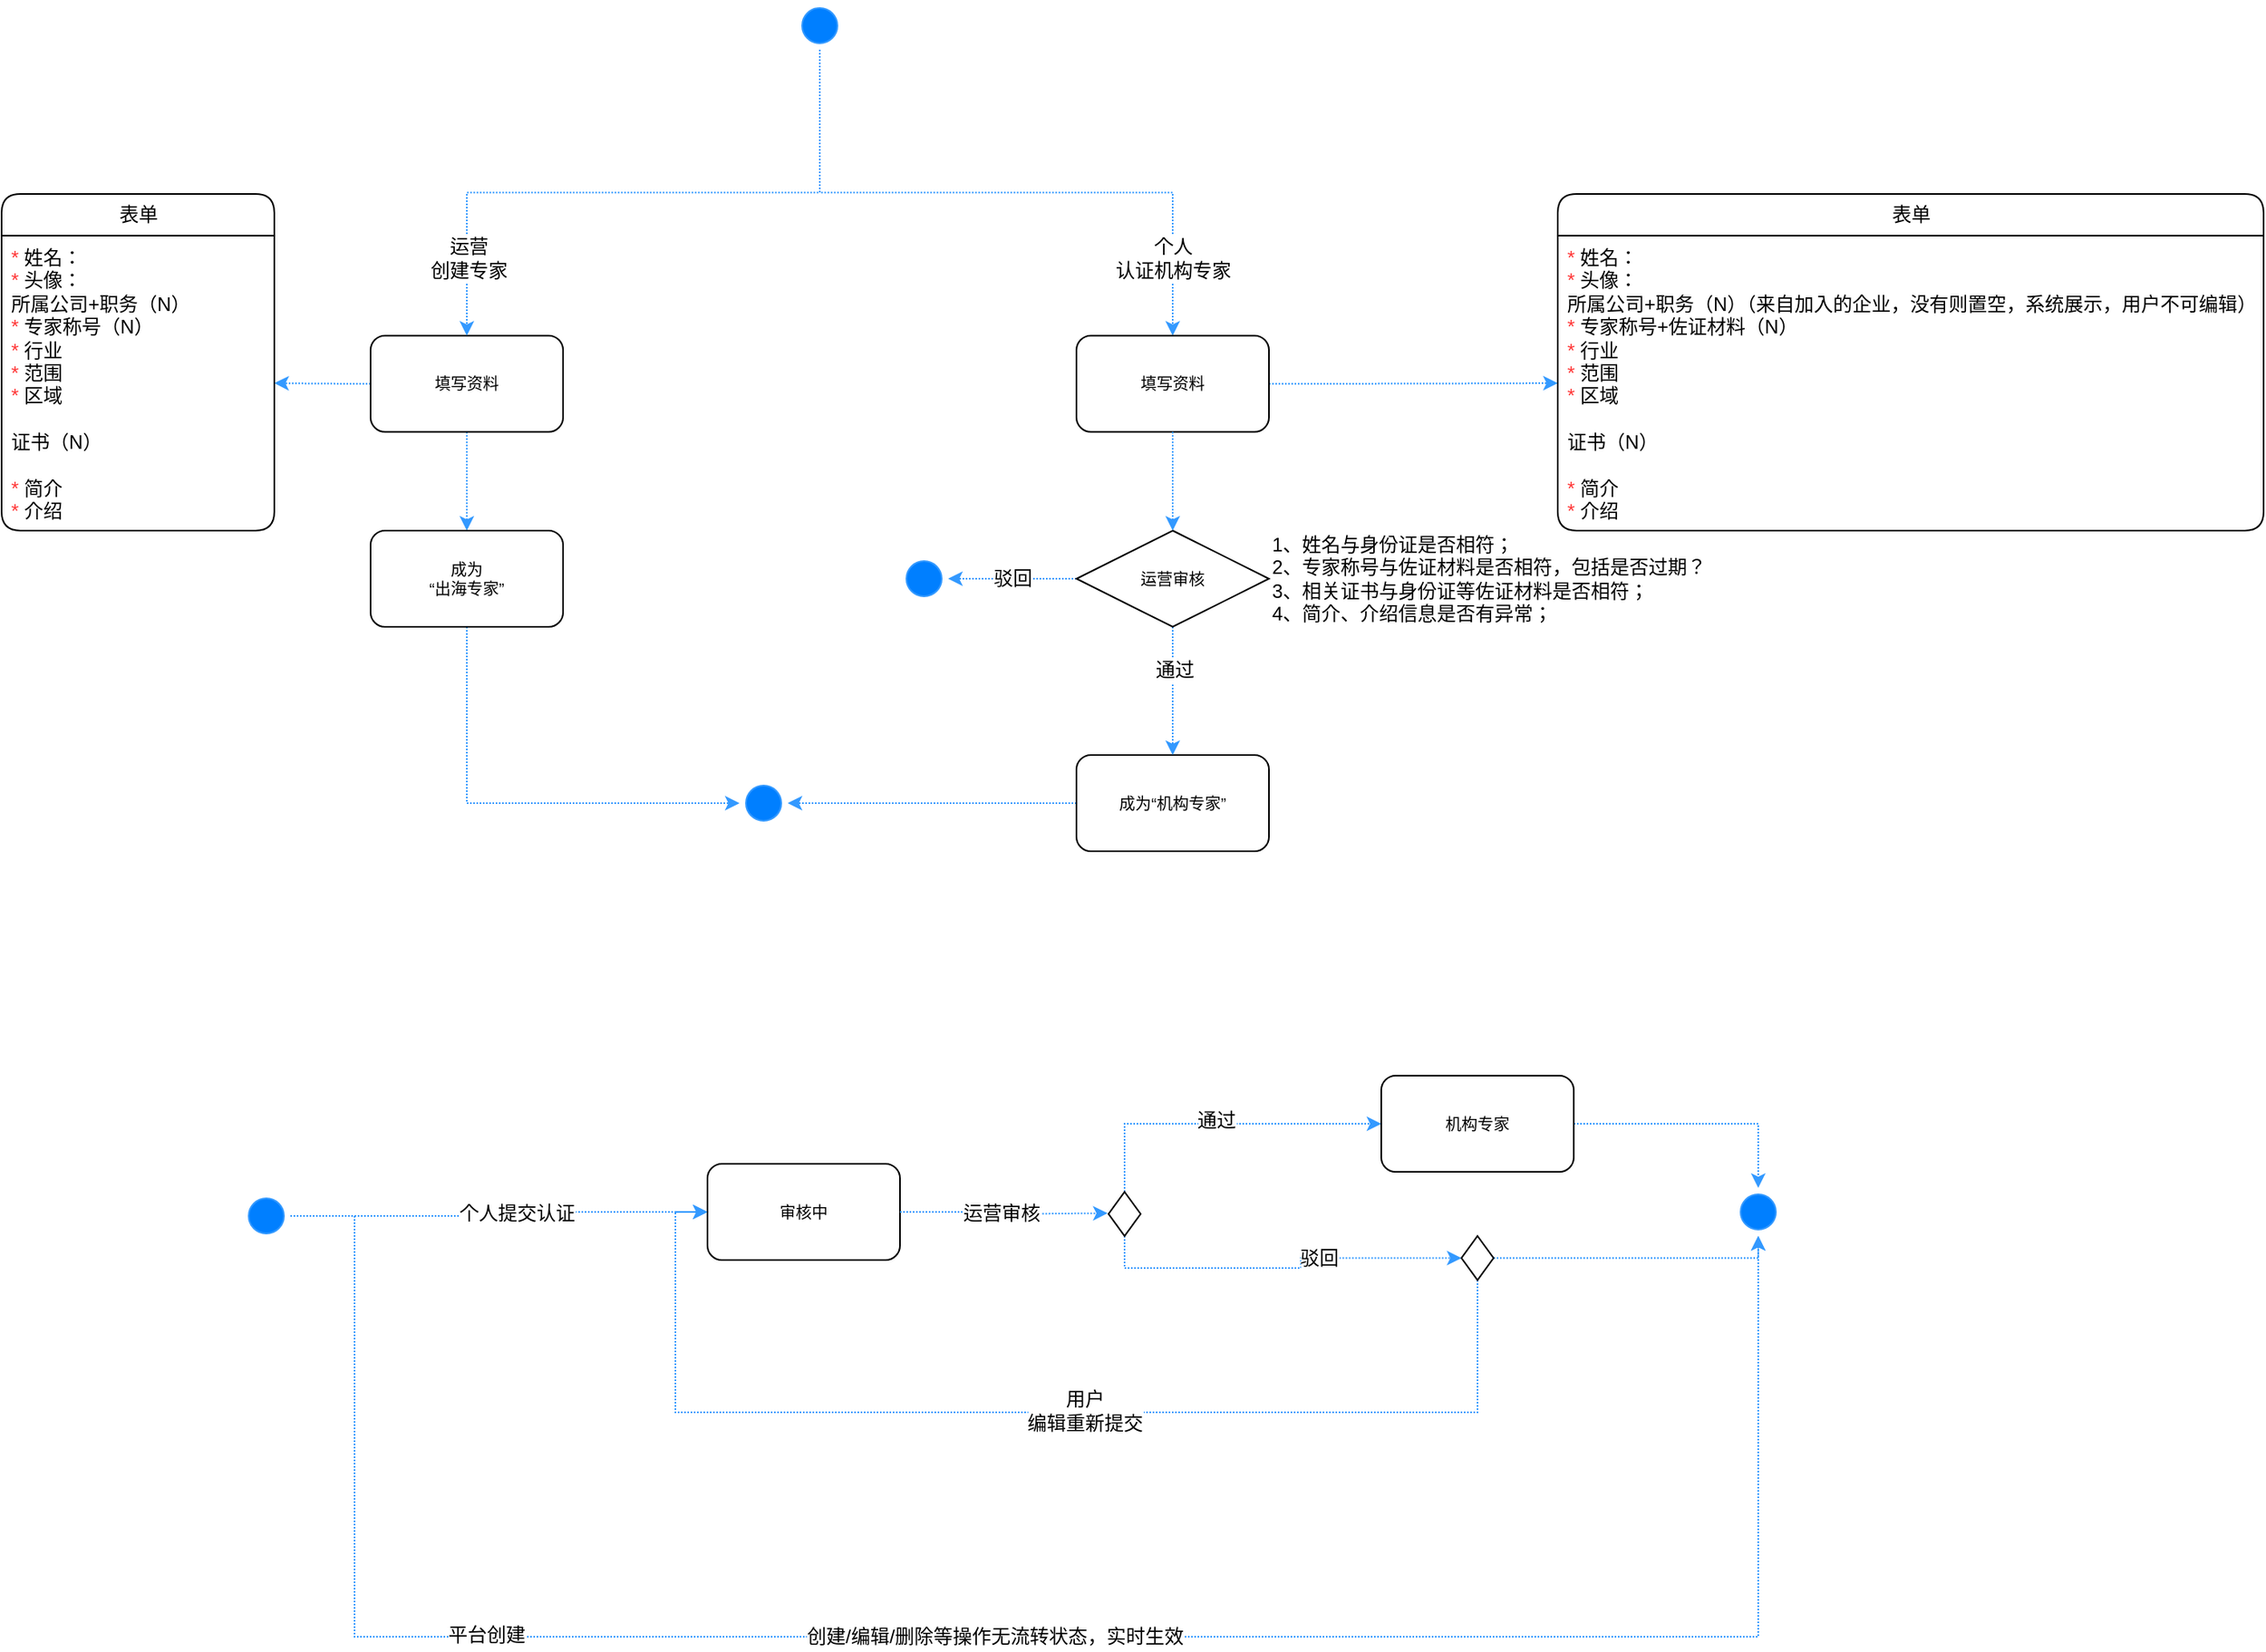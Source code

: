 <mxfile version="26.0.2">
  <diagram id="C5RBs43oDa-KdzZeNtuy" name="Page-1">
    <mxGraphModel dx="4044" dy="-931" grid="1" gridSize="10" guides="1" tooltips="1" connect="1" arrows="1" fold="1" page="1" pageScale="1" pageWidth="827" pageHeight="1169" math="0" shadow="0">
      <root>
        <mxCell id="WIyWlLk6GJQsqaUBKTNV-0" />
        <mxCell id="WIyWlLk6GJQsqaUBKTNV-1" parent="WIyWlLk6GJQsqaUBKTNV-0" />
        <mxCell id="XEK-cVhJefCKTbn2SnvK-88" style="edgeStyle=orthogonalEdgeStyle;shape=connector;rounded=0;orthogonalLoop=1;jettySize=auto;html=1;exitX=0.5;exitY=1;exitDx=0;exitDy=0;entryX=0.5;entryY=0;entryDx=0;entryDy=0;dashed=1;dashPattern=1 1;strokeColor=#3399FF;strokeWidth=1;align=center;verticalAlign=middle;fontFamily=Helvetica;fontSize=12;fontColor=default;labelBackgroundColor=default;endArrow=classic;fillColor=#dae8fc;" edge="1" parent="WIyWlLk6GJQsqaUBKTNV-1" source="XEK-cVhJefCKTbn2SnvK-6" target="XEK-cVhJefCKTbn2SnvK-87">
          <mxGeometry relative="1" as="geometry" />
        </mxCell>
        <mxCell id="XEK-cVhJefCKTbn2SnvK-109" style="edgeStyle=orthogonalEdgeStyle;shape=connector;rounded=0;orthogonalLoop=1;jettySize=auto;html=1;exitX=0;exitY=0.5;exitDx=0;exitDy=0;entryX=1;entryY=0.5;entryDx=0;entryDy=0;dashed=1;dashPattern=1 1;strokeColor=#3399FF;strokeWidth=1;align=center;verticalAlign=middle;fontFamily=Helvetica;fontSize=12;fontColor=default;labelBackgroundColor=default;endArrow=classic;fillColor=#dae8fc;" edge="1" parent="WIyWlLk6GJQsqaUBKTNV-1" source="XEK-cVhJefCKTbn2SnvK-6" target="XEK-cVhJefCKTbn2SnvK-105">
          <mxGeometry relative="1" as="geometry" />
        </mxCell>
        <mxCell id="XEK-cVhJefCKTbn2SnvK-6" value="填写资料" style="rounded=1;whiteSpace=wrap;html=1;fontSize=10;" vertex="1" parent="WIyWlLk6GJQsqaUBKTNV-1">
          <mxGeometry x="-1280" y="2620.35" width="120" height="60" as="geometry" />
        </mxCell>
        <mxCell id="XEK-cVhJefCKTbn2SnvK-64" value="" style="ellipse;html=1;shape=startState;fillColor=#007FFF;strokeColor=#3399FF;" vertex="1" parent="WIyWlLk6GJQsqaUBKTNV-1">
          <mxGeometry x="-950" y="2757" width="30" height="30" as="geometry" />
        </mxCell>
        <mxCell id="XEK-cVhJefCKTbn2SnvK-67" style="edgeStyle=orthogonalEdgeStyle;shape=connector;rounded=0;orthogonalLoop=1;jettySize=auto;html=1;exitX=0.5;exitY=1;exitDx=0;exitDy=0;entryX=0.5;entryY=0;entryDx=0;entryDy=0;dashed=1;dashPattern=1 1;strokeColor=#3399FF;strokeWidth=1;align=center;verticalAlign=middle;fontFamily=Helvetica;fontSize=12;fontColor=default;labelBackgroundColor=default;endArrow=classic;fillColor=#dae8fc;" edge="1" parent="WIyWlLk6GJQsqaUBKTNV-1" source="XEK-cVhJefCKTbn2SnvK-68" target="XEK-cVhJefCKTbn2SnvK-6">
          <mxGeometry relative="1" as="geometry">
            <mxPoint x="-1140" y="2450" as="targetPoint" />
          </mxGeometry>
        </mxCell>
        <mxCell id="XEK-cVhJefCKTbn2SnvK-70" value="运营&lt;br&gt;创建专家" style="edgeLabel;html=1;align=center;verticalAlign=middle;resizable=0;points=[];rounded=1;shadow=0;glass=0;strokeColor=default;strokeWidth=1;fontFamily=Helvetica;fontSize=12;fontColor=default;fillColor=default;" vertex="1" connectable="0" parent="XEK-cVhJefCKTbn2SnvK-67">
          <mxGeometry x="-0.193" y="1" relative="1" as="geometry">
            <mxPoint x="-148" y="40" as="offset" />
          </mxGeometry>
        </mxCell>
        <mxCell id="XEK-cVhJefCKTbn2SnvK-72" style="edgeStyle=orthogonalEdgeStyle;rounded=0;orthogonalLoop=1;jettySize=auto;html=1;exitX=0.5;exitY=1;exitDx=0;exitDy=0;fontFamily=Helvetica;fontSize=12;fontColor=default;dashed=1;dashPattern=1 1;strokeColor=#3399FF;strokeWidth=1;align=center;verticalAlign=middle;labelBackgroundColor=default;endArrow=classic;fillColor=#dae8fc;" edge="1" parent="WIyWlLk6GJQsqaUBKTNV-1" source="XEK-cVhJefCKTbn2SnvK-68" target="XEK-cVhJefCKTbn2SnvK-71">
          <mxGeometry relative="1" as="geometry" />
        </mxCell>
        <mxCell id="XEK-cVhJefCKTbn2SnvK-73" value="个人&lt;br&gt;认证机构专家" style="edgeLabel;html=1;align=center;verticalAlign=middle;resizable=0;points=[];rounded=1;shadow=0;glass=0;strokeColor=default;strokeWidth=1;fontFamily=Helvetica;fontSize=12;fontColor=default;labelBackgroundColor=default;fillColor=default;" vertex="1" connectable="0" parent="XEK-cVhJefCKTbn2SnvK-72">
          <mxGeometry x="0.204" y="2" relative="1" as="geometry">
            <mxPoint x="69" y="43" as="offset" />
          </mxGeometry>
        </mxCell>
        <mxCell id="XEK-cVhJefCKTbn2SnvK-68" value="" style="ellipse;html=1;shape=startState;fillColor=#007FFF;strokeColor=#3399FF;" vertex="1" parent="WIyWlLk6GJQsqaUBKTNV-1">
          <mxGeometry x="-1015" y="2412" width="30" height="30" as="geometry" />
        </mxCell>
        <mxCell id="XEK-cVhJefCKTbn2SnvK-112" style="edgeStyle=orthogonalEdgeStyle;shape=connector;rounded=0;orthogonalLoop=1;jettySize=auto;html=1;exitX=1;exitY=0.5;exitDx=0;exitDy=0;dashed=1;dashPattern=1 1;strokeColor=#3399FF;strokeWidth=1;align=center;verticalAlign=middle;fontFamily=Helvetica;fontSize=12;fontColor=default;labelBackgroundColor=default;endArrow=classic;fillColor=#dae8fc;" edge="1" parent="WIyWlLk6GJQsqaUBKTNV-1" source="XEK-cVhJefCKTbn2SnvK-71" target="XEK-cVhJefCKTbn2SnvK-111">
          <mxGeometry relative="1" as="geometry" />
        </mxCell>
        <mxCell id="XEK-cVhJefCKTbn2SnvK-71" value="填写资料" style="rounded=1;whiteSpace=wrap;html=1;fontSize=10;" vertex="1" parent="WIyWlLk6GJQsqaUBKTNV-1">
          <mxGeometry x="-840" y="2620.35" width="120" height="60" as="geometry" />
        </mxCell>
        <mxCell id="XEK-cVhJefCKTbn2SnvK-96" style="edgeStyle=orthogonalEdgeStyle;shape=connector;rounded=0;orthogonalLoop=1;jettySize=auto;html=1;exitX=0;exitY=0.5;exitDx=0;exitDy=0;entryX=1;entryY=0.5;entryDx=0;entryDy=0;dashed=1;dashPattern=1 1;strokeColor=#3399FF;strokeWidth=1;align=center;verticalAlign=middle;fontFamily=Helvetica;fontSize=12;fontColor=default;labelBackgroundColor=default;endArrow=classic;fillColor=#dae8fc;" edge="1" parent="WIyWlLk6GJQsqaUBKTNV-1" source="XEK-cVhJefCKTbn2SnvK-84" target="XEK-cVhJefCKTbn2SnvK-95">
          <mxGeometry relative="1" as="geometry" />
        </mxCell>
        <mxCell id="XEK-cVhJefCKTbn2SnvK-84" value="成为“机构专家”" style="rounded=1;whiteSpace=wrap;html=1;fontSize=10;" vertex="1" parent="WIyWlLk6GJQsqaUBKTNV-1">
          <mxGeometry x="-840" y="2882" width="120" height="60" as="geometry" />
        </mxCell>
        <mxCell id="XEK-cVhJefCKTbn2SnvK-91" style="edgeStyle=orthogonalEdgeStyle;shape=connector;rounded=0;orthogonalLoop=1;jettySize=auto;html=1;exitX=0.5;exitY=1;exitDx=0;exitDy=0;exitPerimeter=0;entryX=0.5;entryY=0;entryDx=0;entryDy=0;dashed=1;dashPattern=1 1;strokeColor=#3399FF;strokeWidth=1;align=center;verticalAlign=middle;fontFamily=Helvetica;fontSize=12;fontColor=default;labelBackgroundColor=default;endArrow=classic;fillColor=#dae8fc;" edge="1" parent="WIyWlLk6GJQsqaUBKTNV-1" source="XEK-cVhJefCKTbn2SnvK-86" target="XEK-cVhJefCKTbn2SnvK-84">
          <mxGeometry relative="1" as="geometry" />
        </mxCell>
        <mxCell id="XEK-cVhJefCKTbn2SnvK-92" value="通过" style="edgeLabel;html=1;align=center;verticalAlign=middle;resizable=0;points=[];rounded=1;shadow=0;glass=0;strokeColor=default;strokeWidth=1;fontFamily=Helvetica;fontSize=12;fontColor=default;labelBackgroundColor=default;fillColor=default;" vertex="1" connectable="0" parent="XEK-cVhJefCKTbn2SnvK-91">
          <mxGeometry x="-0.325" y="1" relative="1" as="geometry">
            <mxPoint as="offset" />
          </mxGeometry>
        </mxCell>
        <mxCell id="XEK-cVhJefCKTbn2SnvK-93" style="edgeStyle=orthogonalEdgeStyle;shape=connector;rounded=0;orthogonalLoop=1;jettySize=auto;html=1;exitX=0;exitY=0.5;exitDx=0;exitDy=0;exitPerimeter=0;dashed=1;dashPattern=1 1;strokeColor=#3399FF;strokeWidth=1;align=center;verticalAlign=middle;fontFamily=Helvetica;fontSize=12;fontColor=default;labelBackgroundColor=default;endArrow=classic;fillColor=#dae8fc;" edge="1" parent="WIyWlLk6GJQsqaUBKTNV-1" source="XEK-cVhJefCKTbn2SnvK-86" target="XEK-cVhJefCKTbn2SnvK-64">
          <mxGeometry relative="1" as="geometry" />
        </mxCell>
        <mxCell id="XEK-cVhJefCKTbn2SnvK-94" value="驳回" style="edgeLabel;html=1;align=center;verticalAlign=middle;resizable=0;points=[];rounded=1;shadow=0;glass=0;strokeColor=default;strokeWidth=1;fontFamily=Helvetica;fontSize=12;fontColor=default;labelBackgroundColor=default;fillColor=default;" vertex="1" connectable="0" parent="XEK-cVhJefCKTbn2SnvK-93">
          <mxGeometry x="0.002" relative="1" as="geometry">
            <mxPoint as="offset" />
          </mxGeometry>
        </mxCell>
        <mxCell id="XEK-cVhJefCKTbn2SnvK-86" value="运营审核" style="strokeWidth=1;html=1;shape=mxgraph.flowchart.decision;whiteSpace=wrap;rounded=1;shadow=0;glass=0;strokeColor=default;align=center;verticalAlign=middle;fontFamily=Helvetica;fontSize=10;fontColor=default;labelBackgroundColor=default;fillColor=default;" vertex="1" parent="WIyWlLk6GJQsqaUBKTNV-1">
          <mxGeometry x="-840" y="2742" width="120" height="60" as="geometry" />
        </mxCell>
        <mxCell id="XEK-cVhJefCKTbn2SnvK-97" style="edgeStyle=orthogonalEdgeStyle;shape=connector;rounded=0;orthogonalLoop=1;jettySize=auto;html=1;exitX=0.5;exitY=1;exitDx=0;exitDy=0;entryX=0;entryY=0.5;entryDx=0;entryDy=0;dashed=1;dashPattern=1 1;strokeColor=#3399FF;strokeWidth=1;align=center;verticalAlign=middle;fontFamily=Helvetica;fontSize=12;fontColor=default;labelBackgroundColor=default;endArrow=classic;fillColor=#dae8fc;" edge="1" parent="WIyWlLk6GJQsqaUBKTNV-1" source="XEK-cVhJefCKTbn2SnvK-87" target="XEK-cVhJefCKTbn2SnvK-95">
          <mxGeometry relative="1" as="geometry" />
        </mxCell>
        <mxCell id="XEK-cVhJefCKTbn2SnvK-87" value="成为&lt;br&gt;“出海专家”" style="rounded=1;whiteSpace=wrap;html=1;fontSize=10;" vertex="1" parent="WIyWlLk6GJQsqaUBKTNV-1">
          <mxGeometry x="-1280" y="2742" width="120" height="60" as="geometry" />
        </mxCell>
        <mxCell id="XEK-cVhJefCKTbn2SnvK-89" style="edgeStyle=orthogonalEdgeStyle;shape=connector;rounded=0;orthogonalLoop=1;jettySize=auto;html=1;exitX=0.5;exitY=1;exitDx=0;exitDy=0;entryX=0.5;entryY=0;entryDx=0;entryDy=0;entryPerimeter=0;dashed=1;dashPattern=1 1;strokeColor=#3399FF;strokeWidth=1;align=center;verticalAlign=middle;fontFamily=Helvetica;fontSize=12;fontColor=default;labelBackgroundColor=default;endArrow=classic;fillColor=#dae8fc;" edge="1" parent="WIyWlLk6GJQsqaUBKTNV-1" source="XEK-cVhJefCKTbn2SnvK-71" target="XEK-cVhJefCKTbn2SnvK-86">
          <mxGeometry relative="1" as="geometry" />
        </mxCell>
        <mxCell id="XEK-cVhJefCKTbn2SnvK-90" value="1、姓名与身份证是否相符；&lt;div&gt;2、专家称号与佐证材料是否相符，包括是否过期？&lt;/div&gt;&lt;div&gt;3、相关证书与身份证等佐证材料是否相符；&lt;/div&gt;&lt;div&gt;4、简介、介绍信息是否有异常；&lt;/div&gt;" style="text;html=1;align=left;verticalAlign=middle;resizable=0;points=[];autosize=1;strokeColor=none;fillColor=none;fontFamily=Helvetica;fontSize=12;fontColor=default;labelBackgroundColor=default;" vertex="1" parent="WIyWlLk6GJQsqaUBKTNV-1">
          <mxGeometry x="-720" y="2737" width="290" height="70" as="geometry" />
        </mxCell>
        <mxCell id="XEK-cVhJefCKTbn2SnvK-95" value="" style="ellipse;html=1;shape=startState;fillColor=#007FFF;strokeColor=#3399FF;" vertex="1" parent="WIyWlLk6GJQsqaUBKTNV-1">
          <mxGeometry x="-1050" y="2897" width="30" height="30" as="geometry" />
        </mxCell>
        <mxCell id="XEK-cVhJefCKTbn2SnvK-104" value="表单" style="swimlane;fontStyle=0;childLayout=stackLayout;horizontal=1;startSize=26;fillColor=none;horizontalStack=0;resizeParent=1;resizeParentMax=0;resizeLast=0;collapsible=1;marginBottom=0;html=1;rounded=1;shadow=0;glass=0;strokeColor=default;strokeWidth=1;align=center;verticalAlign=middle;fontFamily=Helvetica;fontSize=12;fontColor=default;labelBackgroundColor=default;" vertex="1" parent="WIyWlLk6GJQsqaUBKTNV-1">
          <mxGeometry x="-1510" y="2532" width="170" height="210" as="geometry">
            <mxRectangle x="-1050" y="2580" width="60" height="30" as="alternateBounds" />
          </mxGeometry>
        </mxCell>
        <mxCell id="XEK-cVhJefCKTbn2SnvK-105" value="&lt;font style=&quot;color: rgb(255, 51, 51);&quot;&gt;*&lt;/font&gt; 姓名：&lt;div&gt;&lt;font style=&quot;color: rgb(255, 51, 51);&quot;&gt;*&lt;/font&gt;&amp;nbsp;头像：&lt;br&gt;&lt;div&gt;所属公司+职务（N）&lt;/div&gt;&lt;div&gt;&lt;font style=&quot;color: rgb(255, 51, 51);&quot;&gt;*&lt;/font&gt;&lt;span style=&quot;background-color: light-dark(#ffffff, var(--ge-dark-color, #121212)); color: light-dark(rgb(0, 0, 0), rgb(255, 255, 255));&quot;&gt;&amp;nbsp;&lt;/span&gt;专家称号（N）&lt;br&gt;&lt;font style=&quot;color: rgb(255, 51, 51);&quot;&gt;*&lt;/font&gt;&amp;nbsp;行业&lt;/div&gt;&lt;div&gt;&lt;font style=&quot;color: rgb(255, 51, 51);&quot;&gt;*&lt;/font&gt;&lt;span style=&quot;background-color: light-dark(#ffffff, var(--ge-dark-color, #121212)); color: light-dark(rgb(0, 0, 0), rgb(255, 255, 255));&quot;&gt;&amp;nbsp;&lt;/span&gt;范围&lt;/div&gt;&lt;div&gt;&lt;font style=&quot;color: rgb(255, 51, 51);&quot;&gt;*&lt;/font&gt;&lt;span style=&quot;background-color: light-dark(#ffffff, var(--ge-dark-color, #121212)); color: light-dark(rgb(0, 0, 0), rgb(255, 255, 255));&quot;&gt;&amp;nbsp;&lt;/span&gt;区域&lt;/div&gt;&lt;div&gt;&lt;br&gt;&lt;/div&gt;&lt;div&gt;证书（N）&lt;/div&gt;&lt;div&gt;&lt;br&gt;&lt;/div&gt;&lt;div&gt;&lt;font style=&quot;color: rgb(255, 51, 51);&quot;&gt;*&lt;/font&gt;&lt;span style=&quot;background-color: light-dark(#ffffff, var(--ge-dark-color, #121212)); color: light-dark(rgb(0, 0, 0), rgb(255, 255, 255));&quot;&gt;&amp;nbsp;&lt;/span&gt;简介&lt;/div&gt;&lt;div&gt;&lt;font style=&quot;color: rgb(255, 51, 51);&quot;&gt;*&lt;/font&gt;&lt;span style=&quot;background-color: light-dark(#ffffff, var(--ge-dark-color, #121212)); color: light-dark(rgb(0, 0, 0), rgb(255, 255, 255));&quot;&gt;&amp;nbsp;&lt;/span&gt;介绍&lt;/div&gt;&lt;/div&gt;" style="text;strokeColor=none;fillColor=none;align=left;verticalAlign=top;spacingLeft=4;spacingRight=4;overflow=hidden;rotatable=0;points=[[0,0.5],[1,0.5]];portConstraint=eastwest;whiteSpace=wrap;html=1;fontFamily=Helvetica;fontSize=12;fontColor=default;labelBackgroundColor=default;" vertex="1" parent="XEK-cVhJefCKTbn2SnvK-104">
          <mxGeometry y="26" width="170" height="184" as="geometry" />
        </mxCell>
        <mxCell id="XEK-cVhJefCKTbn2SnvK-110" value="表单" style="swimlane;fontStyle=0;childLayout=stackLayout;horizontal=1;startSize=26;fillColor=none;horizontalStack=0;resizeParent=1;resizeParentMax=0;resizeLast=0;collapsible=1;marginBottom=0;html=1;rounded=1;shadow=0;glass=0;strokeColor=default;strokeWidth=1;align=center;verticalAlign=middle;fontFamily=Helvetica;fontSize=12;fontColor=default;labelBackgroundColor=default;" vertex="1" parent="WIyWlLk6GJQsqaUBKTNV-1">
          <mxGeometry x="-540" y="2532" width="440" height="210" as="geometry">
            <mxRectangle x="-1050" y="2580" width="60" height="30" as="alternateBounds" />
          </mxGeometry>
        </mxCell>
        <mxCell id="XEK-cVhJefCKTbn2SnvK-111" value="&lt;font style=&quot;color: rgb(255, 51, 51);&quot;&gt;*&lt;/font&gt; 姓名：&lt;div&gt;&lt;font style=&quot;color: rgb(255, 51, 51);&quot;&gt;*&lt;/font&gt;&amp;nbsp;头像：&lt;br&gt;&lt;div&gt;所属公司+职务（N）（来自加入的企业，没有则置空，系统展示，用户不可编辑）&lt;/div&gt;&lt;div&gt;&lt;font style=&quot;color: rgb(255, 51, 51);&quot;&gt;*&lt;/font&gt;&lt;span style=&quot;background-color: light-dark(#ffffff, var(--ge-dark-color, #121212)); color: light-dark(rgb(0, 0, 0), rgb(255, 255, 255));&quot;&gt;&amp;nbsp;&lt;/span&gt;专家称号+佐证材料（N）&lt;br&gt;&lt;font style=&quot;color: rgb(255, 51, 51);&quot;&gt;*&lt;/font&gt;&amp;nbsp;行业&lt;/div&gt;&lt;div&gt;&lt;font style=&quot;color: rgb(255, 51, 51);&quot;&gt;*&lt;/font&gt;&lt;span style=&quot;background-color: light-dark(#ffffff, var(--ge-dark-color, #121212)); color: light-dark(rgb(0, 0, 0), rgb(255, 255, 255));&quot;&gt;&amp;nbsp;&lt;/span&gt;范围&lt;/div&gt;&lt;div&gt;&lt;font style=&quot;color: rgb(255, 51, 51);&quot;&gt;*&lt;/font&gt;&lt;span style=&quot;background-color: light-dark(#ffffff, var(--ge-dark-color, #121212)); color: light-dark(rgb(0, 0, 0), rgb(255, 255, 255));&quot;&gt;&amp;nbsp;&lt;/span&gt;区域&lt;/div&gt;&lt;div&gt;&lt;br&gt;&lt;/div&gt;&lt;div&gt;证书（N）&lt;/div&gt;&lt;div&gt;&lt;br&gt;&lt;/div&gt;&lt;div&gt;&lt;font style=&quot;color: rgb(255, 51, 51);&quot;&gt;*&lt;/font&gt;&lt;span style=&quot;background-color: light-dark(#ffffff, var(--ge-dark-color, #121212)); color: light-dark(rgb(0, 0, 0), rgb(255, 255, 255));&quot;&gt;&amp;nbsp;&lt;/span&gt;简介&lt;/div&gt;&lt;div&gt;&lt;font style=&quot;color: rgb(255, 51, 51);&quot;&gt;*&lt;/font&gt;&lt;span style=&quot;background-color: light-dark(#ffffff, var(--ge-dark-color, #121212)); color: light-dark(rgb(0, 0, 0), rgb(255, 255, 255));&quot;&gt;&amp;nbsp;&lt;/span&gt;介绍&lt;/div&gt;&lt;/div&gt;" style="text;strokeColor=none;fillColor=none;align=left;verticalAlign=top;spacingLeft=4;spacingRight=4;overflow=hidden;rotatable=0;points=[[0,0.5],[1,0.5]];portConstraint=eastwest;whiteSpace=wrap;html=1;fontFamily=Helvetica;fontSize=12;fontColor=default;labelBackgroundColor=default;" vertex="1" parent="XEK-cVhJefCKTbn2SnvK-110">
          <mxGeometry y="26" width="440" height="184" as="geometry" />
        </mxCell>
        <mxCell id="XEK-cVhJefCKTbn2SnvK-117" style="edgeStyle=orthogonalEdgeStyle;shape=connector;rounded=0;orthogonalLoop=1;jettySize=auto;html=1;exitX=1;exitY=0.5;exitDx=0;exitDy=0;entryX=0;entryY=0.5;entryDx=0;entryDy=0;dashed=1;dashPattern=1 1;strokeColor=#3399FF;strokeWidth=1;align=center;verticalAlign=middle;fontFamily=Helvetica;fontSize=12;fontColor=default;labelBackgroundColor=default;endArrow=classic;fillColor=#dae8fc;" edge="1" parent="WIyWlLk6GJQsqaUBKTNV-1" source="XEK-cVhJefCKTbn2SnvK-114" target="XEK-cVhJefCKTbn2SnvK-116">
          <mxGeometry relative="1" as="geometry" />
        </mxCell>
        <mxCell id="XEK-cVhJefCKTbn2SnvK-118" value="个人提交认证" style="edgeLabel;html=1;align=center;verticalAlign=middle;resizable=0;points=[];rounded=1;shadow=0;glass=0;strokeColor=default;strokeWidth=1;fontFamily=Helvetica;fontSize=12;fontColor=default;labelBackgroundColor=default;fillColor=default;" vertex="1" connectable="0" parent="XEK-cVhJefCKTbn2SnvK-117">
          <mxGeometry x="-0.141" y="-3" relative="1" as="geometry">
            <mxPoint x="28" y="-5" as="offset" />
          </mxGeometry>
        </mxCell>
        <mxCell id="XEK-cVhJefCKTbn2SnvK-137" style="edgeStyle=orthogonalEdgeStyle;shape=connector;rounded=0;orthogonalLoop=1;jettySize=auto;html=1;exitX=1;exitY=0.5;exitDx=0;exitDy=0;entryX=0.5;entryY=1;entryDx=0;entryDy=0;dashed=1;dashPattern=1 1;strokeColor=#3399FF;strokeWidth=1;align=center;verticalAlign=middle;fontFamily=Helvetica;fontSize=12;fontColor=default;labelBackgroundColor=default;endArrow=classic;fillColor=#dae8fc;" edge="1" parent="WIyWlLk6GJQsqaUBKTNV-1" source="XEK-cVhJefCKTbn2SnvK-114" target="XEK-cVhJefCKTbn2SnvK-133">
          <mxGeometry relative="1" as="geometry">
            <Array as="points">
              <mxPoint x="-1290" y="3170" />
              <mxPoint x="-1290" y="3432" />
              <mxPoint x="-415" y="3432" />
            </Array>
          </mxGeometry>
        </mxCell>
        <mxCell id="XEK-cVhJefCKTbn2SnvK-138" value="创建/编辑/删除等操作无流转状态，实时生效" style="edgeLabel;html=1;align=center;verticalAlign=middle;resizable=0;points=[];rounded=1;shadow=0;glass=0;strokeColor=default;strokeWidth=1;fontFamily=Helvetica;fontSize=12;fontColor=default;labelBackgroundColor=default;fillColor=default;" vertex="1" connectable="0" parent="XEK-cVhJefCKTbn2SnvK-137">
          <mxGeometry x="-0.378" y="-3" relative="1" as="geometry">
            <mxPoint x="257" y="-3" as="offset" />
          </mxGeometry>
        </mxCell>
        <mxCell id="XEK-cVhJefCKTbn2SnvK-139" value="平台创建" style="edgeLabel;html=1;align=center;verticalAlign=middle;resizable=0;points=[];rounded=1;shadow=0;glass=0;strokeColor=default;strokeWidth=1;fontFamily=Helvetica;fontSize=12;fontColor=default;labelBackgroundColor=default;fillColor=default;" vertex="1" connectable="0" parent="XEK-cVhJefCKTbn2SnvK-137">
          <mxGeometry x="-0.462" y="1" relative="1" as="geometry">
            <mxPoint as="offset" />
          </mxGeometry>
        </mxCell>
        <mxCell id="XEK-cVhJefCKTbn2SnvK-114" value="" style="ellipse;html=1;shape=startState;fillColor=#007FFF;strokeColor=#3399FF;" vertex="1" parent="WIyWlLk6GJQsqaUBKTNV-1">
          <mxGeometry x="-1360" y="3154.5" width="30" height="30" as="geometry" />
        </mxCell>
        <mxCell id="XEK-cVhJefCKTbn2SnvK-116" value="审核中" style="rounded=1;whiteSpace=wrap;html=1;fontSize=10;" vertex="1" parent="WIyWlLk6GJQsqaUBKTNV-1">
          <mxGeometry x="-1070" y="3137" width="120" height="60" as="geometry" />
        </mxCell>
        <mxCell id="XEK-cVhJefCKTbn2SnvK-121" style="edgeStyle=orthogonalEdgeStyle;shape=connector;rounded=0;orthogonalLoop=1;jettySize=auto;html=1;exitX=1;exitY=0.5;exitDx=0;exitDy=0;entryX=-0.005;entryY=0.596;entryDx=0;entryDy=0;entryPerimeter=0;dashed=1;dashPattern=1 1;strokeColor=#3399FF;strokeWidth=1;align=center;verticalAlign=middle;fontFamily=Helvetica;fontSize=12;fontColor=default;labelBackgroundColor=default;endArrow=classic;fillColor=#dae8fc;" edge="1" parent="WIyWlLk6GJQsqaUBKTNV-1" source="XEK-cVhJefCKTbn2SnvK-116">
          <mxGeometry relative="1" as="geometry">
            <mxPoint x="-820.6" y="3167.76" as="targetPoint" />
          </mxGeometry>
        </mxCell>
        <mxCell id="XEK-cVhJefCKTbn2SnvK-122" value="运营审核" style="edgeLabel;html=1;align=center;verticalAlign=middle;resizable=0;points=[];rounded=1;shadow=0;glass=0;strokeColor=default;strokeWidth=1;fontFamily=Helvetica;fontSize=12;fontColor=default;labelBackgroundColor=default;fillColor=default;" vertex="1" connectable="0" parent="XEK-cVhJefCKTbn2SnvK-121">
          <mxGeometry x="-0.04" y="-1" relative="1" as="geometry">
            <mxPoint as="offset" />
          </mxGeometry>
        </mxCell>
        <mxCell id="XEK-cVhJefCKTbn2SnvK-126" style="edgeStyle=orthogonalEdgeStyle;shape=connector;rounded=0;orthogonalLoop=1;jettySize=auto;html=1;exitX=0.5;exitY=0;exitDx=0;exitDy=0;exitPerimeter=0;dashed=1;dashPattern=1 1;strokeColor=#3399FF;strokeWidth=1;align=center;verticalAlign=middle;fontFamily=Helvetica;fontSize=12;fontColor=default;labelBackgroundColor=default;endArrow=classic;fillColor=#dae8fc;entryX=0;entryY=0.5;entryDx=0;entryDy=0;" edge="1" parent="WIyWlLk6GJQsqaUBKTNV-1" source="XEK-cVhJefCKTbn2SnvK-123" target="XEK-cVhJefCKTbn2SnvK-124">
          <mxGeometry relative="1" as="geometry" />
        </mxCell>
        <mxCell id="XEK-cVhJefCKTbn2SnvK-128" value="通过" style="edgeLabel;html=1;align=center;verticalAlign=middle;resizable=0;points=[];rounded=1;shadow=0;glass=0;strokeColor=default;strokeWidth=1;fontFamily=Helvetica;fontSize=12;fontColor=default;labelBackgroundColor=default;fillColor=default;" vertex="1" connectable="0" parent="XEK-cVhJefCKTbn2SnvK-126">
          <mxGeometry x="-0.019" y="2" relative="1" as="geometry">
            <mxPoint as="offset" />
          </mxGeometry>
        </mxCell>
        <mxCell id="XEK-cVhJefCKTbn2SnvK-127" style="edgeStyle=orthogonalEdgeStyle;shape=connector;rounded=0;orthogonalLoop=1;jettySize=auto;html=1;exitX=0.5;exitY=1;exitDx=0;exitDy=0;exitPerimeter=0;entryX=0;entryY=0.5;entryDx=0;entryDy=0;dashed=1;dashPattern=1 1;strokeColor=#3399FF;strokeWidth=1;align=center;verticalAlign=middle;fontFamily=Helvetica;fontSize=12;fontColor=default;labelBackgroundColor=default;endArrow=classic;fillColor=#dae8fc;entryPerimeter=0;" edge="1" parent="WIyWlLk6GJQsqaUBKTNV-1" source="XEK-cVhJefCKTbn2SnvK-123" target="XEK-cVhJefCKTbn2SnvK-136">
          <mxGeometry relative="1" as="geometry">
            <mxPoint x="-650" y="3227" as="targetPoint" />
          </mxGeometry>
        </mxCell>
        <mxCell id="XEK-cVhJefCKTbn2SnvK-129" value="驳回" style="edgeLabel;html=1;align=center;verticalAlign=middle;resizable=0;points=[];rounded=1;shadow=0;glass=0;strokeColor=default;strokeWidth=1;fontFamily=Helvetica;fontSize=12;fontColor=default;labelBackgroundColor=default;fillColor=default;" vertex="1" connectable="0" parent="XEK-cVhJefCKTbn2SnvK-127">
          <mxGeometry x="0.241" relative="1" as="geometry">
            <mxPoint as="offset" />
          </mxGeometry>
        </mxCell>
        <mxCell id="XEK-cVhJefCKTbn2SnvK-123" value="" style="strokeWidth=1;html=1;shape=mxgraph.flowchart.decision;whiteSpace=wrap;rounded=1;shadow=0;glass=0;strokeColor=default;align=center;verticalAlign=middle;fontFamily=Helvetica;fontSize=10;fontColor=default;labelBackgroundColor=default;fillColor=default;" vertex="1" parent="WIyWlLk6GJQsqaUBKTNV-1">
          <mxGeometry x="-820" y="3154.5" width="20" height="27.5" as="geometry" />
        </mxCell>
        <mxCell id="XEK-cVhJefCKTbn2SnvK-134" style="edgeStyle=orthogonalEdgeStyle;shape=connector;rounded=0;orthogonalLoop=1;jettySize=auto;html=1;exitX=1;exitY=0.5;exitDx=0;exitDy=0;entryX=0.5;entryY=0;entryDx=0;entryDy=0;dashed=1;dashPattern=1 1;strokeColor=#3399FF;strokeWidth=1;align=center;verticalAlign=middle;fontFamily=Helvetica;fontSize=12;fontColor=default;labelBackgroundColor=default;endArrow=classic;fillColor=#dae8fc;" edge="1" parent="WIyWlLk6GJQsqaUBKTNV-1" source="XEK-cVhJefCKTbn2SnvK-124" target="XEK-cVhJefCKTbn2SnvK-133">
          <mxGeometry relative="1" as="geometry" />
        </mxCell>
        <mxCell id="XEK-cVhJefCKTbn2SnvK-124" value="机构专家" style="rounded=1;whiteSpace=wrap;html=1;fontSize=10;" vertex="1" parent="WIyWlLk6GJQsqaUBKTNV-1">
          <mxGeometry x="-650" y="3082" width="120" height="60" as="geometry" />
        </mxCell>
        <mxCell id="XEK-cVhJefCKTbn2SnvK-131" style="edgeStyle=orthogonalEdgeStyle;shape=connector;rounded=0;orthogonalLoop=1;jettySize=auto;html=1;entryX=0;entryY=0.5;entryDx=0;entryDy=0;dashed=1;dashPattern=1 1;strokeColor=#3399FF;strokeWidth=1;align=center;verticalAlign=middle;fontFamily=Helvetica;fontSize=12;fontColor=default;labelBackgroundColor=default;endArrow=classic;fillColor=#dae8fc;exitX=0.5;exitY=1;exitDx=0;exitDy=0;exitPerimeter=0;" edge="1" parent="WIyWlLk6GJQsqaUBKTNV-1" source="XEK-cVhJefCKTbn2SnvK-136" target="XEK-cVhJefCKTbn2SnvK-116">
          <mxGeometry relative="1" as="geometry">
            <mxPoint x="-590.043" y="3272" as="sourcePoint" />
            <Array as="points">
              <mxPoint x="-590" y="3292" />
              <mxPoint x="-1090" y="3292" />
              <mxPoint x="-1090" y="3167" />
            </Array>
          </mxGeometry>
        </mxCell>
        <mxCell id="XEK-cVhJefCKTbn2SnvK-132" value="用户&lt;br&gt;编辑重新提交" style="edgeLabel;html=1;align=center;verticalAlign=middle;resizable=0;points=[];rounded=1;shadow=0;glass=0;strokeColor=default;strokeWidth=1;fontFamily=Helvetica;fontSize=12;fontColor=default;labelBackgroundColor=default;fillColor=default;" vertex="1" connectable="0" parent="XEK-cVhJefCKTbn2SnvK-131">
          <mxGeometry x="-0.1" y="-1" relative="1" as="geometry">
            <mxPoint as="offset" />
          </mxGeometry>
        </mxCell>
        <mxCell id="XEK-cVhJefCKTbn2SnvK-135" style="edgeStyle=orthogonalEdgeStyle;shape=connector;rounded=0;orthogonalLoop=1;jettySize=auto;html=1;exitX=1;exitY=0.5;exitDx=0;exitDy=0;exitPerimeter=0;entryX=0.5;entryY=1;entryDx=0;entryDy=0;dashed=1;dashPattern=1 1;strokeColor=#3399FF;strokeWidth=1;align=center;verticalAlign=middle;fontFamily=Helvetica;fontSize=12;fontColor=default;labelBackgroundColor=default;endArrow=classic;fillColor=#dae8fc;" edge="1" parent="WIyWlLk6GJQsqaUBKTNV-1" source="XEK-cVhJefCKTbn2SnvK-136" target="XEK-cVhJefCKTbn2SnvK-133">
          <mxGeometry relative="1" as="geometry">
            <mxPoint x="-530" y="3242" as="sourcePoint" />
            <Array as="points">
              <mxPoint x="-415" y="3196" />
            </Array>
          </mxGeometry>
        </mxCell>
        <mxCell id="XEK-cVhJefCKTbn2SnvK-133" value="" style="ellipse;html=1;shape=startState;fillColor=#007FFF;strokeColor=#3399FF;" vertex="1" parent="WIyWlLk6GJQsqaUBKTNV-1">
          <mxGeometry x="-430" y="3152" width="30" height="30" as="geometry" />
        </mxCell>
        <mxCell id="XEK-cVhJefCKTbn2SnvK-136" value="" style="strokeWidth=1;html=1;shape=mxgraph.flowchart.decision;whiteSpace=wrap;rounded=1;shadow=0;glass=0;strokeColor=default;align=center;verticalAlign=middle;fontFamily=Helvetica;fontSize=10;fontColor=default;labelBackgroundColor=default;fillColor=default;" vertex="1" parent="WIyWlLk6GJQsqaUBKTNV-1">
          <mxGeometry x="-600" y="3182" width="20" height="27.5" as="geometry" />
        </mxCell>
      </root>
    </mxGraphModel>
  </diagram>
</mxfile>

